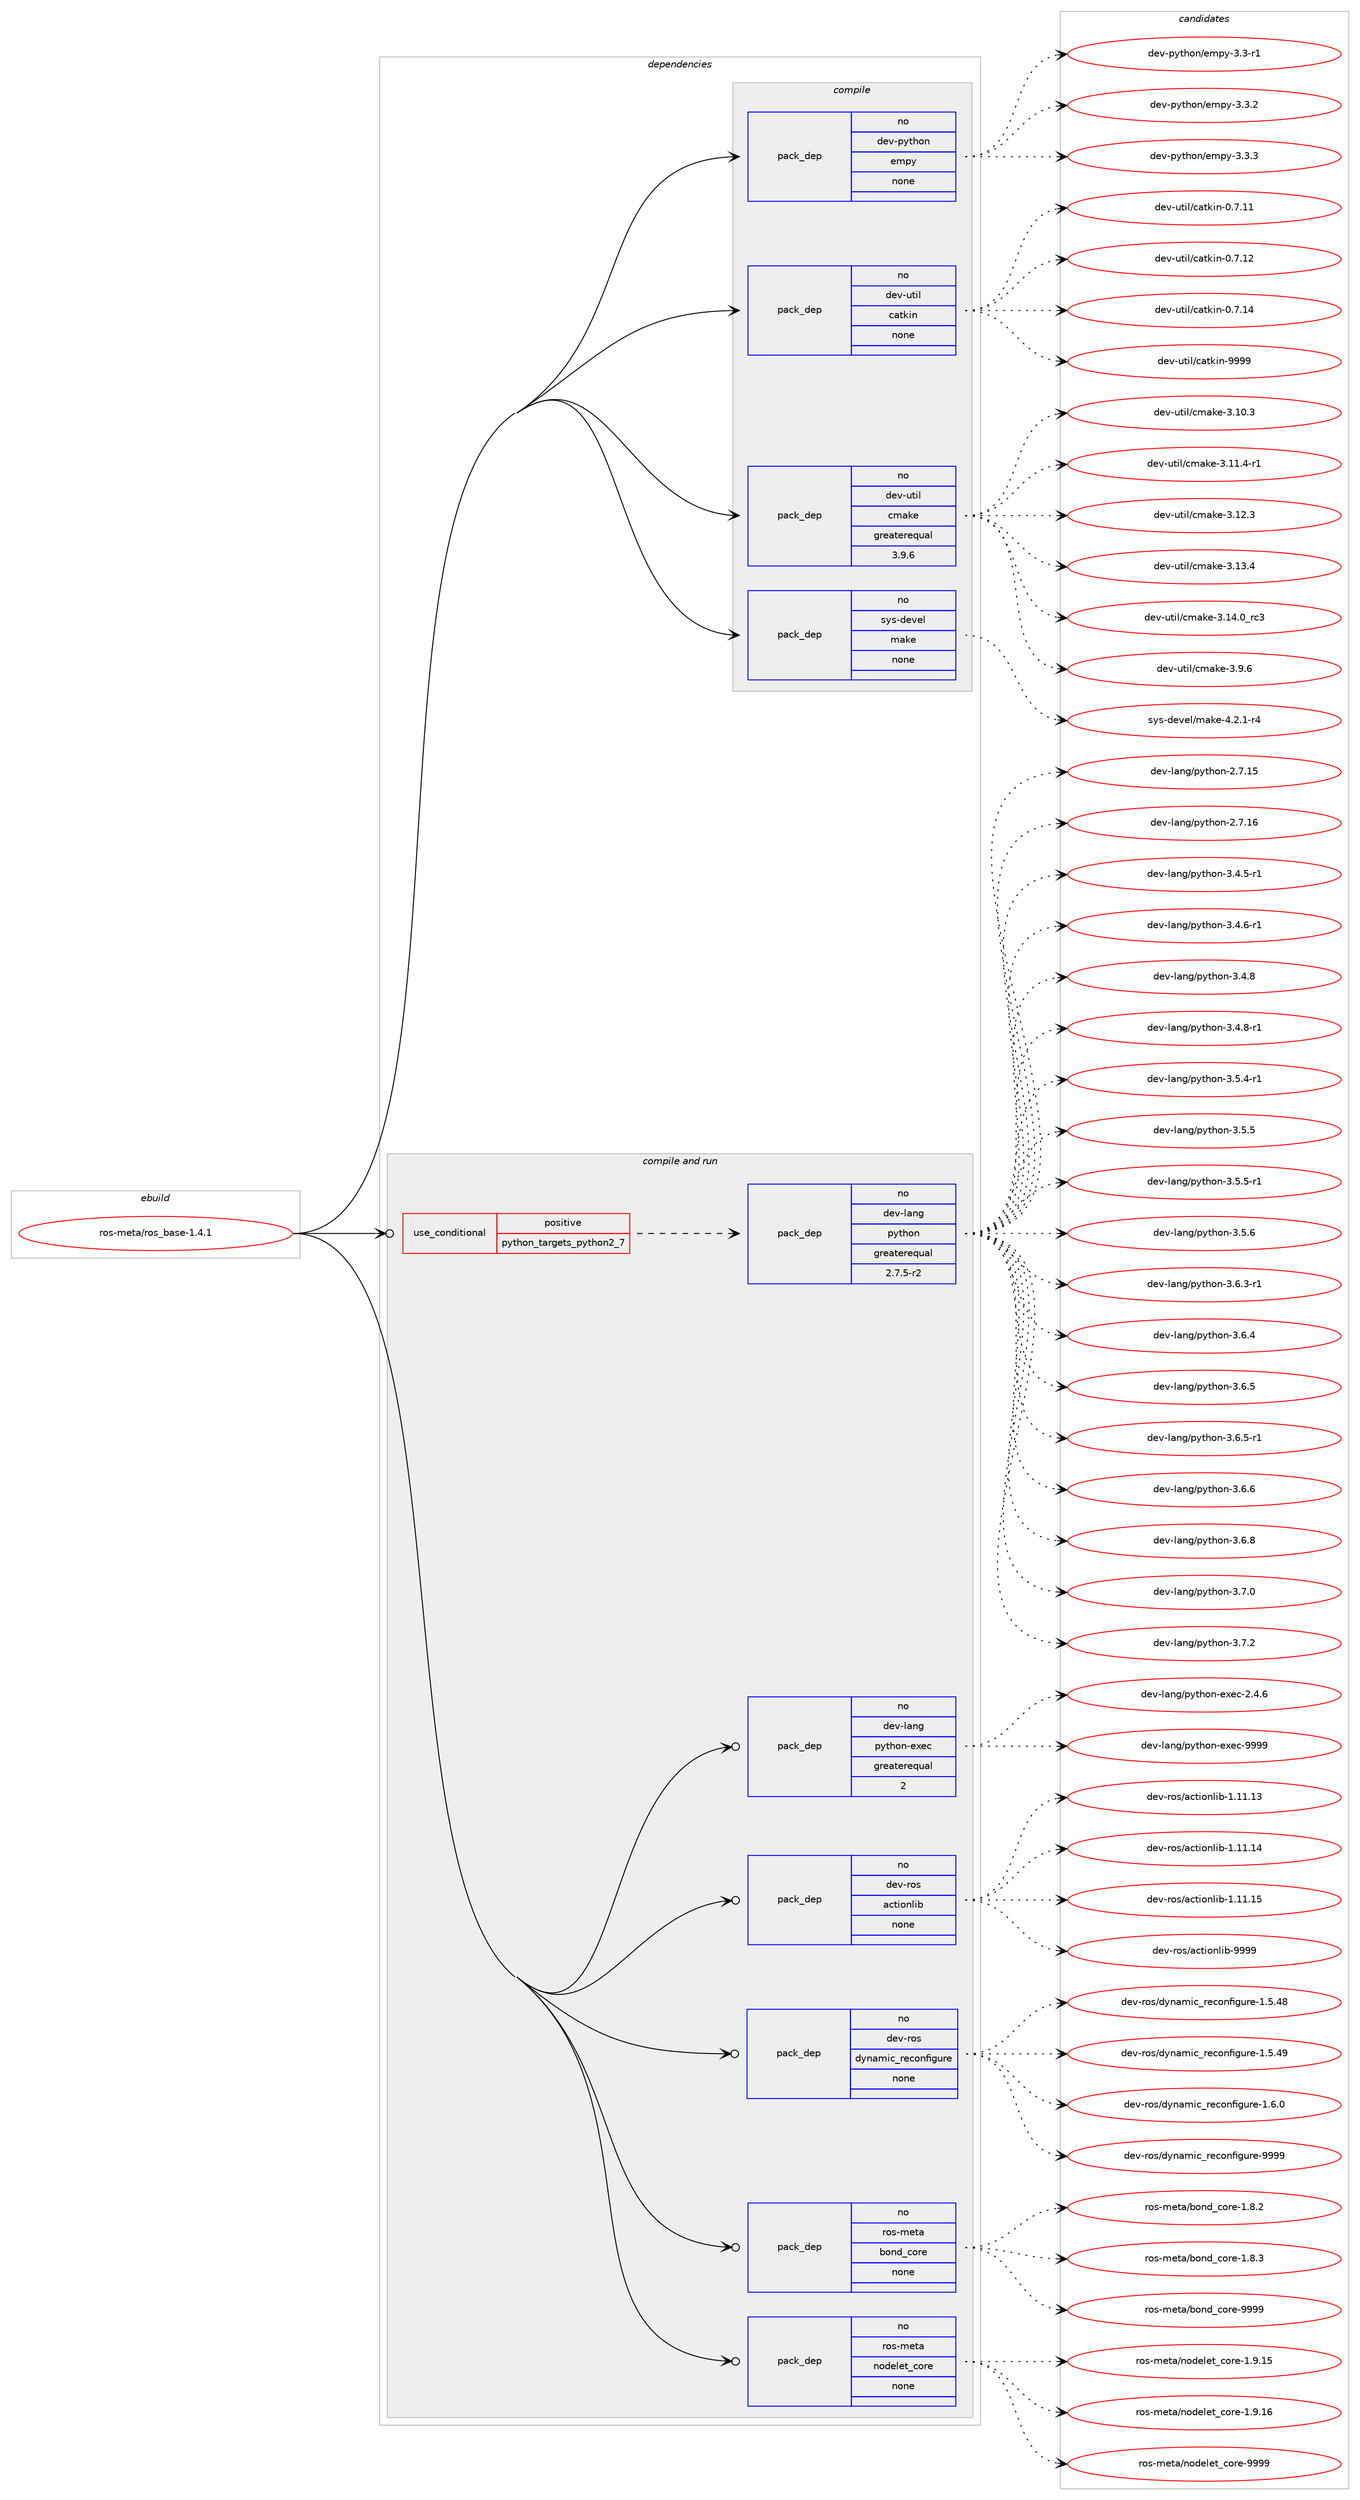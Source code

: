 digraph prolog {

# *************
# Graph options
# *************

newrank=true;
concentrate=true;
compound=true;
graph [rankdir=LR,fontname=Helvetica,fontsize=10,ranksep=1.5];#, ranksep=2.5, nodesep=0.2];
edge  [arrowhead=vee];
node  [fontname=Helvetica,fontsize=10];

# **********
# The ebuild
# **********

subgraph cluster_leftcol {
color=gray;
rank=same;
label=<<i>ebuild</i>>;
id [label="ros-meta/ros_base-1.4.1", color=red, width=4, href="../ros-meta/ros_base-1.4.1.svg"];
}

# ****************
# The dependencies
# ****************

subgraph cluster_midcol {
color=gray;
label=<<i>dependencies</i>>;
subgraph cluster_compile {
fillcolor="#eeeeee";
style=filled;
label=<<i>compile</i>>;
subgraph pack1204514 {
dependency1683842 [label=<<TABLE BORDER="0" CELLBORDER="1" CELLSPACING="0" CELLPADDING="4" WIDTH="220"><TR><TD ROWSPAN="6" CELLPADDING="30">pack_dep</TD></TR><TR><TD WIDTH="110">no</TD></TR><TR><TD>dev-python</TD></TR><TR><TD>empy</TD></TR><TR><TD>none</TD></TR><TR><TD></TD></TR></TABLE>>, shape=none, color=blue];
}
id:e -> dependency1683842:w [weight=20,style="solid",arrowhead="vee"];
subgraph pack1204515 {
dependency1683843 [label=<<TABLE BORDER="0" CELLBORDER="1" CELLSPACING="0" CELLPADDING="4" WIDTH="220"><TR><TD ROWSPAN="6" CELLPADDING="30">pack_dep</TD></TR><TR><TD WIDTH="110">no</TD></TR><TR><TD>dev-util</TD></TR><TR><TD>catkin</TD></TR><TR><TD>none</TD></TR><TR><TD></TD></TR></TABLE>>, shape=none, color=blue];
}
id:e -> dependency1683843:w [weight=20,style="solid",arrowhead="vee"];
subgraph pack1204516 {
dependency1683844 [label=<<TABLE BORDER="0" CELLBORDER="1" CELLSPACING="0" CELLPADDING="4" WIDTH="220"><TR><TD ROWSPAN="6" CELLPADDING="30">pack_dep</TD></TR><TR><TD WIDTH="110">no</TD></TR><TR><TD>dev-util</TD></TR><TR><TD>cmake</TD></TR><TR><TD>greaterequal</TD></TR><TR><TD>3.9.6</TD></TR></TABLE>>, shape=none, color=blue];
}
id:e -> dependency1683844:w [weight=20,style="solid",arrowhead="vee"];
subgraph pack1204517 {
dependency1683845 [label=<<TABLE BORDER="0" CELLBORDER="1" CELLSPACING="0" CELLPADDING="4" WIDTH="220"><TR><TD ROWSPAN="6" CELLPADDING="30">pack_dep</TD></TR><TR><TD WIDTH="110">no</TD></TR><TR><TD>sys-devel</TD></TR><TR><TD>make</TD></TR><TR><TD>none</TD></TR><TR><TD></TD></TR></TABLE>>, shape=none, color=blue];
}
id:e -> dependency1683845:w [weight=20,style="solid",arrowhead="vee"];
}
subgraph cluster_compileandrun {
fillcolor="#eeeeee";
style=filled;
label=<<i>compile and run</i>>;
subgraph cond451799 {
dependency1683846 [label=<<TABLE BORDER="0" CELLBORDER="1" CELLSPACING="0" CELLPADDING="4"><TR><TD ROWSPAN="3" CELLPADDING="10">use_conditional</TD></TR><TR><TD>positive</TD></TR><TR><TD>python_targets_python2_7</TD></TR></TABLE>>, shape=none, color=red];
subgraph pack1204518 {
dependency1683847 [label=<<TABLE BORDER="0" CELLBORDER="1" CELLSPACING="0" CELLPADDING="4" WIDTH="220"><TR><TD ROWSPAN="6" CELLPADDING="30">pack_dep</TD></TR><TR><TD WIDTH="110">no</TD></TR><TR><TD>dev-lang</TD></TR><TR><TD>python</TD></TR><TR><TD>greaterequal</TD></TR><TR><TD>2.7.5-r2</TD></TR></TABLE>>, shape=none, color=blue];
}
dependency1683846:e -> dependency1683847:w [weight=20,style="dashed",arrowhead="vee"];
}
id:e -> dependency1683846:w [weight=20,style="solid",arrowhead="odotvee"];
subgraph pack1204519 {
dependency1683848 [label=<<TABLE BORDER="0" CELLBORDER="1" CELLSPACING="0" CELLPADDING="4" WIDTH="220"><TR><TD ROWSPAN="6" CELLPADDING="30">pack_dep</TD></TR><TR><TD WIDTH="110">no</TD></TR><TR><TD>dev-lang</TD></TR><TR><TD>python-exec</TD></TR><TR><TD>greaterequal</TD></TR><TR><TD>2</TD></TR></TABLE>>, shape=none, color=blue];
}
id:e -> dependency1683848:w [weight=20,style="solid",arrowhead="odotvee"];
subgraph pack1204520 {
dependency1683849 [label=<<TABLE BORDER="0" CELLBORDER="1" CELLSPACING="0" CELLPADDING="4" WIDTH="220"><TR><TD ROWSPAN="6" CELLPADDING="30">pack_dep</TD></TR><TR><TD WIDTH="110">no</TD></TR><TR><TD>dev-ros</TD></TR><TR><TD>actionlib</TD></TR><TR><TD>none</TD></TR><TR><TD></TD></TR></TABLE>>, shape=none, color=blue];
}
id:e -> dependency1683849:w [weight=20,style="solid",arrowhead="odotvee"];
subgraph pack1204521 {
dependency1683850 [label=<<TABLE BORDER="0" CELLBORDER="1" CELLSPACING="0" CELLPADDING="4" WIDTH="220"><TR><TD ROWSPAN="6" CELLPADDING="30">pack_dep</TD></TR><TR><TD WIDTH="110">no</TD></TR><TR><TD>dev-ros</TD></TR><TR><TD>dynamic_reconfigure</TD></TR><TR><TD>none</TD></TR><TR><TD></TD></TR></TABLE>>, shape=none, color=blue];
}
id:e -> dependency1683850:w [weight=20,style="solid",arrowhead="odotvee"];
subgraph pack1204522 {
dependency1683851 [label=<<TABLE BORDER="0" CELLBORDER="1" CELLSPACING="0" CELLPADDING="4" WIDTH="220"><TR><TD ROWSPAN="6" CELLPADDING="30">pack_dep</TD></TR><TR><TD WIDTH="110">no</TD></TR><TR><TD>ros-meta</TD></TR><TR><TD>bond_core</TD></TR><TR><TD>none</TD></TR><TR><TD></TD></TR></TABLE>>, shape=none, color=blue];
}
id:e -> dependency1683851:w [weight=20,style="solid",arrowhead="odotvee"];
subgraph pack1204523 {
dependency1683852 [label=<<TABLE BORDER="0" CELLBORDER="1" CELLSPACING="0" CELLPADDING="4" WIDTH="220"><TR><TD ROWSPAN="6" CELLPADDING="30">pack_dep</TD></TR><TR><TD WIDTH="110">no</TD></TR><TR><TD>ros-meta</TD></TR><TR><TD>nodelet_core</TD></TR><TR><TD>none</TD></TR><TR><TD></TD></TR></TABLE>>, shape=none, color=blue];
}
id:e -> dependency1683852:w [weight=20,style="solid",arrowhead="odotvee"];
}
subgraph cluster_run {
fillcolor="#eeeeee";
style=filled;
label=<<i>run</i>>;
}
}

# **************
# The candidates
# **************

subgraph cluster_choices {
rank=same;
color=gray;
label=<<i>candidates</i>>;

subgraph choice1204514 {
color=black;
nodesep=1;
choice1001011184511212111610411111047101109112121455146514511449 [label="dev-python/empy-3.3-r1", color=red, width=4,href="../dev-python/empy-3.3-r1.svg"];
choice1001011184511212111610411111047101109112121455146514650 [label="dev-python/empy-3.3.2", color=red, width=4,href="../dev-python/empy-3.3.2.svg"];
choice1001011184511212111610411111047101109112121455146514651 [label="dev-python/empy-3.3.3", color=red, width=4,href="../dev-python/empy-3.3.3.svg"];
dependency1683842:e -> choice1001011184511212111610411111047101109112121455146514511449:w [style=dotted,weight="100"];
dependency1683842:e -> choice1001011184511212111610411111047101109112121455146514650:w [style=dotted,weight="100"];
dependency1683842:e -> choice1001011184511212111610411111047101109112121455146514651:w [style=dotted,weight="100"];
}
subgraph choice1204515 {
color=black;
nodesep=1;
choice1001011184511711610510847999711610710511045484655464949 [label="dev-util/catkin-0.7.11", color=red, width=4,href="../dev-util/catkin-0.7.11.svg"];
choice1001011184511711610510847999711610710511045484655464950 [label="dev-util/catkin-0.7.12", color=red, width=4,href="../dev-util/catkin-0.7.12.svg"];
choice1001011184511711610510847999711610710511045484655464952 [label="dev-util/catkin-0.7.14", color=red, width=4,href="../dev-util/catkin-0.7.14.svg"];
choice100101118451171161051084799971161071051104557575757 [label="dev-util/catkin-9999", color=red, width=4,href="../dev-util/catkin-9999.svg"];
dependency1683843:e -> choice1001011184511711610510847999711610710511045484655464949:w [style=dotted,weight="100"];
dependency1683843:e -> choice1001011184511711610510847999711610710511045484655464950:w [style=dotted,weight="100"];
dependency1683843:e -> choice1001011184511711610510847999711610710511045484655464952:w [style=dotted,weight="100"];
dependency1683843:e -> choice100101118451171161051084799971161071051104557575757:w [style=dotted,weight="100"];
}
subgraph choice1204516 {
color=black;
nodesep=1;
choice1001011184511711610510847991099710710145514649484651 [label="dev-util/cmake-3.10.3", color=red, width=4,href="../dev-util/cmake-3.10.3.svg"];
choice10010111845117116105108479910997107101455146494946524511449 [label="dev-util/cmake-3.11.4-r1", color=red, width=4,href="../dev-util/cmake-3.11.4-r1.svg"];
choice1001011184511711610510847991099710710145514649504651 [label="dev-util/cmake-3.12.3", color=red, width=4,href="../dev-util/cmake-3.12.3.svg"];
choice1001011184511711610510847991099710710145514649514652 [label="dev-util/cmake-3.13.4", color=red, width=4,href="../dev-util/cmake-3.13.4.svg"];
choice1001011184511711610510847991099710710145514649524648951149951 [label="dev-util/cmake-3.14.0_rc3", color=red, width=4,href="../dev-util/cmake-3.14.0_rc3.svg"];
choice10010111845117116105108479910997107101455146574654 [label="dev-util/cmake-3.9.6", color=red, width=4,href="../dev-util/cmake-3.9.6.svg"];
dependency1683844:e -> choice1001011184511711610510847991099710710145514649484651:w [style=dotted,weight="100"];
dependency1683844:e -> choice10010111845117116105108479910997107101455146494946524511449:w [style=dotted,weight="100"];
dependency1683844:e -> choice1001011184511711610510847991099710710145514649504651:w [style=dotted,weight="100"];
dependency1683844:e -> choice1001011184511711610510847991099710710145514649514652:w [style=dotted,weight="100"];
dependency1683844:e -> choice1001011184511711610510847991099710710145514649524648951149951:w [style=dotted,weight="100"];
dependency1683844:e -> choice10010111845117116105108479910997107101455146574654:w [style=dotted,weight="100"];
}
subgraph choice1204517 {
color=black;
nodesep=1;
choice1151211154510010111810110847109971071014552465046494511452 [label="sys-devel/make-4.2.1-r4", color=red, width=4,href="../sys-devel/make-4.2.1-r4.svg"];
dependency1683845:e -> choice1151211154510010111810110847109971071014552465046494511452:w [style=dotted,weight="100"];
}
subgraph choice1204518 {
color=black;
nodesep=1;
choice10010111845108971101034711212111610411111045504655464953 [label="dev-lang/python-2.7.15", color=red, width=4,href="../dev-lang/python-2.7.15.svg"];
choice10010111845108971101034711212111610411111045504655464954 [label="dev-lang/python-2.7.16", color=red, width=4,href="../dev-lang/python-2.7.16.svg"];
choice1001011184510897110103471121211161041111104551465246534511449 [label="dev-lang/python-3.4.5-r1", color=red, width=4,href="../dev-lang/python-3.4.5-r1.svg"];
choice1001011184510897110103471121211161041111104551465246544511449 [label="dev-lang/python-3.4.6-r1", color=red, width=4,href="../dev-lang/python-3.4.6-r1.svg"];
choice100101118451089711010347112121116104111110455146524656 [label="dev-lang/python-3.4.8", color=red, width=4,href="../dev-lang/python-3.4.8.svg"];
choice1001011184510897110103471121211161041111104551465246564511449 [label="dev-lang/python-3.4.8-r1", color=red, width=4,href="../dev-lang/python-3.4.8-r1.svg"];
choice1001011184510897110103471121211161041111104551465346524511449 [label="dev-lang/python-3.5.4-r1", color=red, width=4,href="../dev-lang/python-3.5.4-r1.svg"];
choice100101118451089711010347112121116104111110455146534653 [label="dev-lang/python-3.5.5", color=red, width=4,href="../dev-lang/python-3.5.5.svg"];
choice1001011184510897110103471121211161041111104551465346534511449 [label="dev-lang/python-3.5.5-r1", color=red, width=4,href="../dev-lang/python-3.5.5-r1.svg"];
choice100101118451089711010347112121116104111110455146534654 [label="dev-lang/python-3.5.6", color=red, width=4,href="../dev-lang/python-3.5.6.svg"];
choice1001011184510897110103471121211161041111104551465446514511449 [label="dev-lang/python-3.6.3-r1", color=red, width=4,href="../dev-lang/python-3.6.3-r1.svg"];
choice100101118451089711010347112121116104111110455146544652 [label="dev-lang/python-3.6.4", color=red, width=4,href="../dev-lang/python-3.6.4.svg"];
choice100101118451089711010347112121116104111110455146544653 [label="dev-lang/python-3.6.5", color=red, width=4,href="../dev-lang/python-3.6.5.svg"];
choice1001011184510897110103471121211161041111104551465446534511449 [label="dev-lang/python-3.6.5-r1", color=red, width=4,href="../dev-lang/python-3.6.5-r1.svg"];
choice100101118451089711010347112121116104111110455146544654 [label="dev-lang/python-3.6.6", color=red, width=4,href="../dev-lang/python-3.6.6.svg"];
choice100101118451089711010347112121116104111110455146544656 [label="dev-lang/python-3.6.8", color=red, width=4,href="../dev-lang/python-3.6.8.svg"];
choice100101118451089711010347112121116104111110455146554648 [label="dev-lang/python-3.7.0", color=red, width=4,href="../dev-lang/python-3.7.0.svg"];
choice100101118451089711010347112121116104111110455146554650 [label="dev-lang/python-3.7.2", color=red, width=4,href="../dev-lang/python-3.7.2.svg"];
dependency1683847:e -> choice10010111845108971101034711212111610411111045504655464953:w [style=dotted,weight="100"];
dependency1683847:e -> choice10010111845108971101034711212111610411111045504655464954:w [style=dotted,weight="100"];
dependency1683847:e -> choice1001011184510897110103471121211161041111104551465246534511449:w [style=dotted,weight="100"];
dependency1683847:e -> choice1001011184510897110103471121211161041111104551465246544511449:w [style=dotted,weight="100"];
dependency1683847:e -> choice100101118451089711010347112121116104111110455146524656:w [style=dotted,weight="100"];
dependency1683847:e -> choice1001011184510897110103471121211161041111104551465246564511449:w [style=dotted,weight="100"];
dependency1683847:e -> choice1001011184510897110103471121211161041111104551465346524511449:w [style=dotted,weight="100"];
dependency1683847:e -> choice100101118451089711010347112121116104111110455146534653:w [style=dotted,weight="100"];
dependency1683847:e -> choice1001011184510897110103471121211161041111104551465346534511449:w [style=dotted,weight="100"];
dependency1683847:e -> choice100101118451089711010347112121116104111110455146534654:w [style=dotted,weight="100"];
dependency1683847:e -> choice1001011184510897110103471121211161041111104551465446514511449:w [style=dotted,weight="100"];
dependency1683847:e -> choice100101118451089711010347112121116104111110455146544652:w [style=dotted,weight="100"];
dependency1683847:e -> choice100101118451089711010347112121116104111110455146544653:w [style=dotted,weight="100"];
dependency1683847:e -> choice1001011184510897110103471121211161041111104551465446534511449:w [style=dotted,weight="100"];
dependency1683847:e -> choice100101118451089711010347112121116104111110455146544654:w [style=dotted,weight="100"];
dependency1683847:e -> choice100101118451089711010347112121116104111110455146544656:w [style=dotted,weight="100"];
dependency1683847:e -> choice100101118451089711010347112121116104111110455146554648:w [style=dotted,weight="100"];
dependency1683847:e -> choice100101118451089711010347112121116104111110455146554650:w [style=dotted,weight="100"];
}
subgraph choice1204519 {
color=black;
nodesep=1;
choice1001011184510897110103471121211161041111104510112010199455046524654 [label="dev-lang/python-exec-2.4.6", color=red, width=4,href="../dev-lang/python-exec-2.4.6.svg"];
choice10010111845108971101034711212111610411111045101120101994557575757 [label="dev-lang/python-exec-9999", color=red, width=4,href="../dev-lang/python-exec-9999.svg"];
dependency1683848:e -> choice1001011184510897110103471121211161041111104510112010199455046524654:w [style=dotted,weight="100"];
dependency1683848:e -> choice10010111845108971101034711212111610411111045101120101994557575757:w [style=dotted,weight="100"];
}
subgraph choice1204520 {
color=black;
nodesep=1;
choice10010111845114111115479799116105111110108105984549464949464951 [label="dev-ros/actionlib-1.11.13", color=red, width=4,href="../dev-ros/actionlib-1.11.13.svg"];
choice10010111845114111115479799116105111110108105984549464949464952 [label="dev-ros/actionlib-1.11.14", color=red, width=4,href="../dev-ros/actionlib-1.11.14.svg"];
choice10010111845114111115479799116105111110108105984549464949464953 [label="dev-ros/actionlib-1.11.15", color=red, width=4,href="../dev-ros/actionlib-1.11.15.svg"];
choice10010111845114111115479799116105111110108105984557575757 [label="dev-ros/actionlib-9999", color=red, width=4,href="../dev-ros/actionlib-9999.svg"];
dependency1683849:e -> choice10010111845114111115479799116105111110108105984549464949464951:w [style=dotted,weight="100"];
dependency1683849:e -> choice10010111845114111115479799116105111110108105984549464949464952:w [style=dotted,weight="100"];
dependency1683849:e -> choice10010111845114111115479799116105111110108105984549464949464953:w [style=dotted,weight="100"];
dependency1683849:e -> choice10010111845114111115479799116105111110108105984557575757:w [style=dotted,weight="100"];
}
subgraph choice1204521 {
color=black;
nodesep=1;
choice10010111845114111115471001211109710910599951141019911111010210510311711410145494653465256 [label="dev-ros/dynamic_reconfigure-1.5.48", color=red, width=4,href="../dev-ros/dynamic_reconfigure-1.5.48.svg"];
choice10010111845114111115471001211109710910599951141019911111010210510311711410145494653465257 [label="dev-ros/dynamic_reconfigure-1.5.49", color=red, width=4,href="../dev-ros/dynamic_reconfigure-1.5.49.svg"];
choice100101118451141111154710012111097109105999511410199111110102105103117114101454946544648 [label="dev-ros/dynamic_reconfigure-1.6.0", color=red, width=4,href="../dev-ros/dynamic_reconfigure-1.6.0.svg"];
choice1001011184511411111547100121110971091059995114101991111101021051031171141014557575757 [label="dev-ros/dynamic_reconfigure-9999", color=red, width=4,href="../dev-ros/dynamic_reconfigure-9999.svg"];
dependency1683850:e -> choice10010111845114111115471001211109710910599951141019911111010210510311711410145494653465256:w [style=dotted,weight="100"];
dependency1683850:e -> choice10010111845114111115471001211109710910599951141019911111010210510311711410145494653465257:w [style=dotted,weight="100"];
dependency1683850:e -> choice100101118451141111154710012111097109105999511410199111110102105103117114101454946544648:w [style=dotted,weight="100"];
dependency1683850:e -> choice1001011184511411111547100121110971091059995114101991111101021051031171141014557575757:w [style=dotted,weight="100"];
}
subgraph choice1204522 {
color=black;
nodesep=1;
choice114111115451091011169747981111101009599111114101454946564650 [label="ros-meta/bond_core-1.8.2", color=red, width=4,href="../ros-meta/bond_core-1.8.2.svg"];
choice114111115451091011169747981111101009599111114101454946564651 [label="ros-meta/bond_core-1.8.3", color=red, width=4,href="../ros-meta/bond_core-1.8.3.svg"];
choice1141111154510910111697479811111010095991111141014557575757 [label="ros-meta/bond_core-9999", color=red, width=4,href="../ros-meta/bond_core-9999.svg"];
dependency1683851:e -> choice114111115451091011169747981111101009599111114101454946564650:w [style=dotted,weight="100"];
dependency1683851:e -> choice114111115451091011169747981111101009599111114101454946564651:w [style=dotted,weight="100"];
dependency1683851:e -> choice1141111154510910111697479811111010095991111141014557575757:w [style=dotted,weight="100"];
}
subgraph choice1204523 {
color=black;
nodesep=1;
choice114111115451091011169747110111100101108101116959911111410145494657464953 [label="ros-meta/nodelet_core-1.9.15", color=red, width=4,href="../ros-meta/nodelet_core-1.9.15.svg"];
choice114111115451091011169747110111100101108101116959911111410145494657464954 [label="ros-meta/nodelet_core-1.9.16", color=red, width=4,href="../ros-meta/nodelet_core-1.9.16.svg"];
choice11411111545109101116974711011110010110810111695991111141014557575757 [label="ros-meta/nodelet_core-9999", color=red, width=4,href="../ros-meta/nodelet_core-9999.svg"];
dependency1683852:e -> choice114111115451091011169747110111100101108101116959911111410145494657464953:w [style=dotted,weight="100"];
dependency1683852:e -> choice114111115451091011169747110111100101108101116959911111410145494657464954:w [style=dotted,weight="100"];
dependency1683852:e -> choice11411111545109101116974711011110010110810111695991111141014557575757:w [style=dotted,weight="100"];
}
}

}
